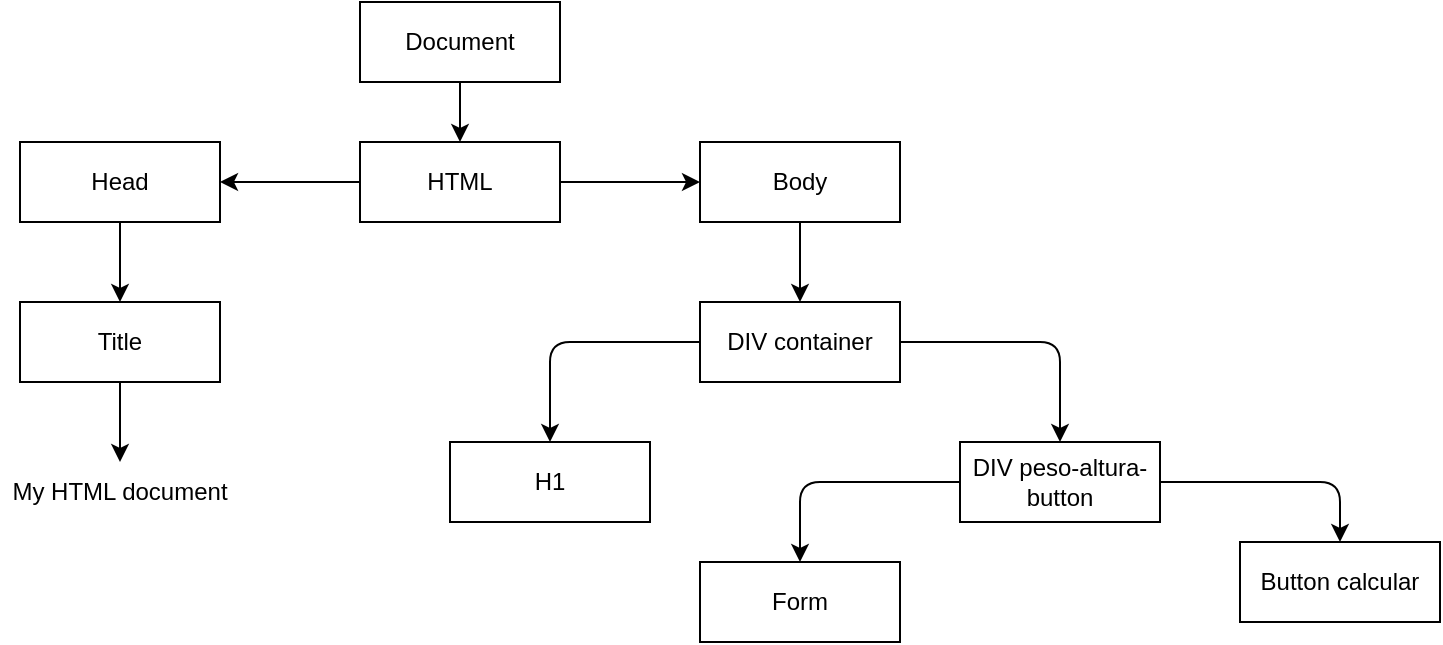 <mxfile>
    <diagram id="n1rxBnWOp4zXVP7Hys7i" name="Page-1">
        <mxGraphModel dx="670" dy="443" grid="1" gridSize="10" guides="1" tooltips="1" connect="1" arrows="1" fold="1" page="1" pageScale="1" pageWidth="850" pageHeight="1100" math="0" shadow="0">
            <root>
                <mxCell id="0"/>
                <mxCell id="1" parent="0"/>
                <mxCell id="3" style="edgeStyle=none;html=1;entryX=0.5;entryY=0;entryDx=0;entryDy=0;" edge="1" parent="1" source="2" target="5">
                    <mxGeometry relative="1" as="geometry">
                        <mxPoint x="330" y="140" as="targetPoint"/>
                    </mxGeometry>
                </mxCell>
                <mxCell id="2" value="Document" style="rounded=0;whiteSpace=wrap;html=1;" vertex="1" parent="1">
                    <mxGeometry x="280" y="40" width="100" height="40" as="geometry"/>
                </mxCell>
                <mxCell id="6" style="edgeStyle=none;html=1;entryX=1;entryY=0.5;entryDx=0;entryDy=0;" edge="1" parent="1" source="5" target="7">
                    <mxGeometry relative="1" as="geometry">
                        <mxPoint x="220" y="130" as="targetPoint"/>
                    </mxGeometry>
                </mxCell>
                <mxCell id="12" style="edgeStyle=none;html=1;entryX=0;entryY=0.5;entryDx=0;entryDy=0;" edge="1" parent="1" source="5" target="13">
                    <mxGeometry relative="1" as="geometry">
                        <mxPoint x="460" y="130" as="targetPoint"/>
                    </mxGeometry>
                </mxCell>
                <mxCell id="5" value="HTML" style="rounded=0;whiteSpace=wrap;html=1;" vertex="1" parent="1">
                    <mxGeometry x="280" y="110" width="100" height="40" as="geometry"/>
                </mxCell>
                <mxCell id="9" style="edgeStyle=none;html=1;entryX=0.5;entryY=0;entryDx=0;entryDy=0;" edge="1" parent="1" source="7" target="8">
                    <mxGeometry relative="1" as="geometry"/>
                </mxCell>
                <mxCell id="7" value="Head&lt;span style=&quot;color: rgba(0, 0, 0, 0); font-family: monospace; font-size: 0px; text-align: start;&quot;&gt;%3CmxGraphModel%3E%3Croot%3E%3CmxCell%20id%3D%220%22%2F%3E%3CmxCell%20id%3D%221%22%20parent%3D%220%22%2F%3E%3CmxCell%20id%3D%222%22%20value%3D%22HTML%22%20style%3D%22rounded%3D0%3BwhiteSpace%3Dwrap%3Bhtml%3D1%3B%22%20vertex%3D%221%22%20parent%3D%221%22%3E%3CmxGeometry%20x%3D%22280%22%20y%3D%22110%22%20width%3D%22100%22%20height%3D%2240%22%20as%3D%22geometry%22%2F%3E%3C%2FmxCell%3E%3C%2Froot%3E%3C%2FmxGraphModel%3E&lt;/span&gt;" style="rounded=0;whiteSpace=wrap;html=1;" vertex="1" parent="1">
                    <mxGeometry x="110" y="110" width="100" height="40" as="geometry"/>
                </mxCell>
                <mxCell id="10" style="edgeStyle=none;html=1;entryX=0.5;entryY=0;entryDx=0;entryDy=0;" edge="1" parent="1" source="8" target="11">
                    <mxGeometry relative="1" as="geometry">
                        <mxPoint x="160" y="290" as="targetPoint"/>
                    </mxGeometry>
                </mxCell>
                <mxCell id="8" value="Title" style="rounded=0;whiteSpace=wrap;html=1;" vertex="1" parent="1">
                    <mxGeometry x="110" y="190" width="100" height="40" as="geometry"/>
                </mxCell>
                <mxCell id="11" value="My HTML document" style="text;html=1;strokeColor=none;fillColor=none;align=center;verticalAlign=middle;whiteSpace=wrap;rounded=0;" vertex="1" parent="1">
                    <mxGeometry x="100" y="270" width="120" height="30" as="geometry"/>
                </mxCell>
                <mxCell id="19" style="edgeStyle=none;html=1;entryX=0.5;entryY=0;entryDx=0;entryDy=0;" edge="1" parent="1" source="13" target="18">
                    <mxGeometry relative="1" as="geometry"/>
                </mxCell>
                <mxCell id="13" value="Body&lt;span style=&quot;color: rgba(0, 0, 0, 0); font-family: monospace; font-size: 0px; text-align: start;&quot;&gt;%3CmxGraphModel%3E%3Croot%3E%3CmxCell%20id%3D%220%22%2F%3E%3CmxCell%20id%3D%221%22%20parent%3D%220%22%2F%3E%3CmxCell%20id%3D%222%22%20value%3D%22HTML%22%20style%3D%22rounded%3D0%3BwhiteSpace%3Dwrap%3Bhtml%3D1%3B%22%20vertex%3D%221%22%20parent%3D%221%22%3E%3CmxGeometry%20x%3D%22280%22%20y%3D%22110%22%20width%3D%22100%22%20height%3D%2240%22%20as%3D%22geometry%22%2F%3E%3C%2FmxCell%3E%3C%2Froot%3E%3C%2FmxGraphModel%3E&lt;/span&gt;" style="rounded=0;whiteSpace=wrap;html=1;" vertex="1" parent="1">
                    <mxGeometry x="450" y="110" width="100" height="40" as="geometry"/>
                </mxCell>
                <mxCell id="14" value="Form" style="rounded=0;whiteSpace=wrap;html=1;" vertex="1" parent="1">
                    <mxGeometry x="450" y="320" width="100" height="40" as="geometry"/>
                </mxCell>
                <mxCell id="15" value="Button calcular" style="rounded=0;whiteSpace=wrap;html=1;" vertex="1" parent="1">
                    <mxGeometry x="720" y="310" width="100" height="40" as="geometry"/>
                </mxCell>
                <mxCell id="24" style="edgeStyle=none;html=1;entryX=0.5;entryY=0;entryDx=0;entryDy=0;" edge="1" parent="1" source="16" target="14">
                    <mxGeometry relative="1" as="geometry">
                        <Array as="points">
                            <mxPoint x="500" y="280"/>
                        </Array>
                    </mxGeometry>
                </mxCell>
                <mxCell id="25" style="edgeStyle=none;html=1;entryX=0.5;entryY=0;entryDx=0;entryDy=0;" edge="1" parent="1" source="16" target="15">
                    <mxGeometry relative="1" as="geometry">
                        <Array as="points">
                            <mxPoint x="770" y="280"/>
                        </Array>
                    </mxGeometry>
                </mxCell>
                <mxCell id="16" value="DIV peso-altura-button" style="rounded=0;whiteSpace=wrap;html=1;" vertex="1" parent="1">
                    <mxGeometry x="580" y="260" width="100" height="40" as="geometry"/>
                </mxCell>
                <mxCell id="17" value="H1" style="rounded=0;whiteSpace=wrap;html=1;" vertex="1" parent="1">
                    <mxGeometry x="325" y="260" width="100" height="40" as="geometry"/>
                </mxCell>
                <mxCell id="22" value="" style="edgeStyle=none;html=1;" edge="1" parent="1" source="18" target="17">
                    <mxGeometry relative="1" as="geometry">
                        <Array as="points">
                            <mxPoint x="375" y="210"/>
                        </Array>
                    </mxGeometry>
                </mxCell>
                <mxCell id="23" style="edgeStyle=none;html=1;entryX=0.5;entryY=0;entryDx=0;entryDy=0;" edge="1" parent="1" source="18" target="16">
                    <mxGeometry relative="1" as="geometry">
                        <Array as="points">
                            <mxPoint x="630" y="210"/>
                        </Array>
                    </mxGeometry>
                </mxCell>
                <mxCell id="18" value="DIV container" style="rounded=0;whiteSpace=wrap;html=1;" vertex="1" parent="1">
                    <mxGeometry x="450" y="190" width="100" height="40" as="geometry"/>
                </mxCell>
            </root>
        </mxGraphModel>
    </diagram>
</mxfile>